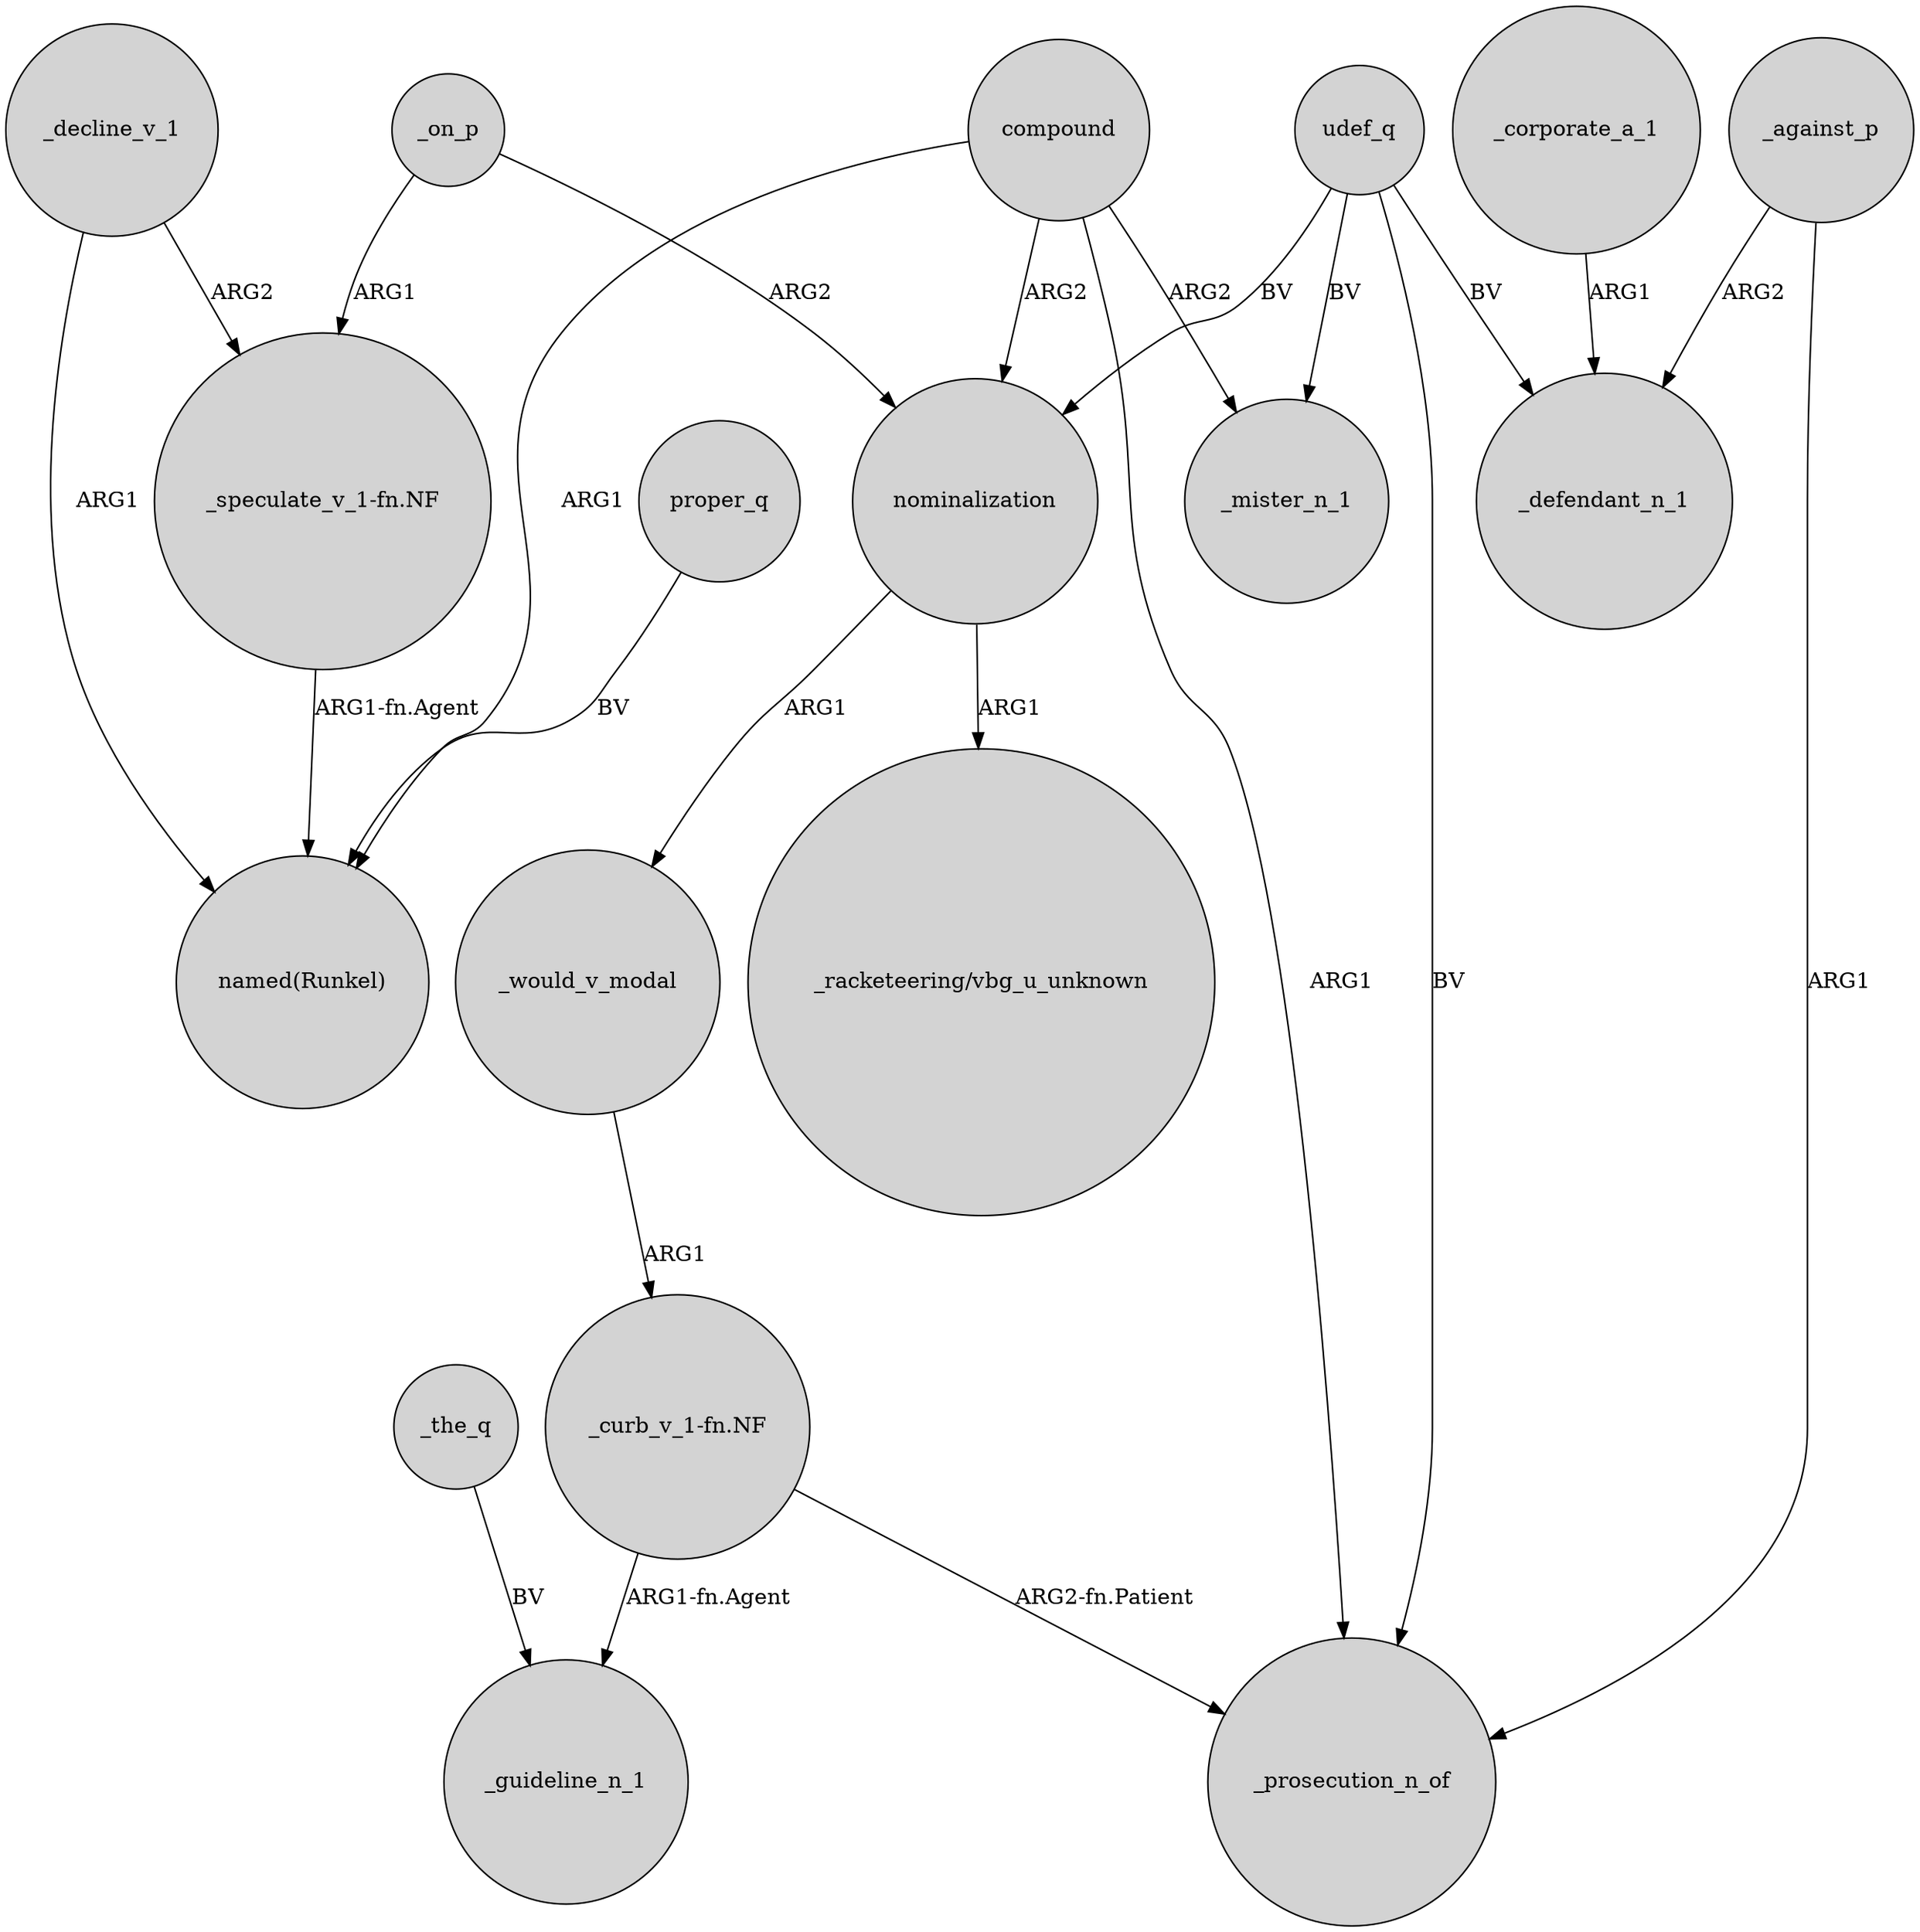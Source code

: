 digraph {
	node [shape=circle style=filled]
	proper_q -> "named(Runkel)" [label=BV]
	_decline_v_1 -> "_speculate_v_1-fn.NF" [label=ARG2]
	"_curb_v_1-fn.NF" -> _guideline_n_1 [label="ARG1-fn.Agent"]
	nominalization -> _would_v_modal [label=ARG1]
	_on_p -> "_speculate_v_1-fn.NF" [label=ARG1]
	compound -> _prosecution_n_of [label=ARG1]
	_on_p -> nominalization [label=ARG2]
	compound -> _mister_n_1 [label=ARG2]
	udef_q -> _mister_n_1 [label=BV]
	_against_p -> _prosecution_n_of [label=ARG1]
	compound -> nominalization [label=ARG2]
	nominalization -> "_racketeering/vbg_u_unknown" [label=ARG1]
	_against_p -> _defendant_n_1 [label=ARG2]
	_would_v_modal -> "_curb_v_1-fn.NF" [label=ARG1]
	_corporate_a_1 -> _defendant_n_1 [label=ARG1]
	_the_q -> _guideline_n_1 [label=BV]
	udef_q -> nominalization [label=BV]
	"_curb_v_1-fn.NF" -> _prosecution_n_of [label="ARG2-fn.Patient"]
	udef_q -> _prosecution_n_of [label=BV]
	compound -> "named(Runkel)" [label=ARG1]
	udef_q -> _defendant_n_1 [label=BV]
	_decline_v_1 -> "named(Runkel)" [label=ARG1]
	"_speculate_v_1-fn.NF" -> "named(Runkel)" [label="ARG1-fn.Agent"]
}

